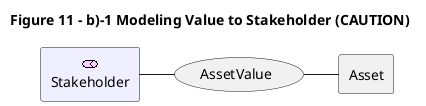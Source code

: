 @startuml
title Figure 11 - b)-1 Modeling Value to Stakeholder (CAUTION)

archimate #Motivation "Stakeholder" <<stakeholder-filled>>
(AssetValue)
rectangle Asset

Stakeholder - AssetValue
AssetValue - Asset

@enduml